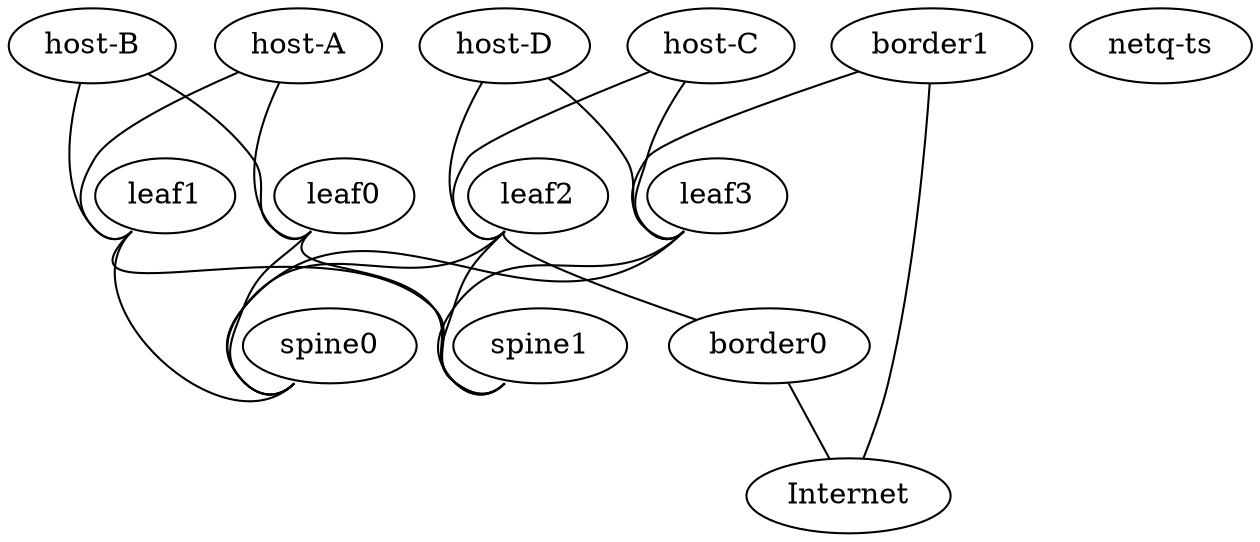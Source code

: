 graph "netris-ai" {
  "spine0" [ memory="1024" os="cumulus-vx-3.7.15" cpus="1"]
  "spine1" [ memory="1024" os="cumulus-vx-3.7.15" cpus="1"]
  "leaf0" [ memory="1024" os="cumulus-vx-3.7.15" cpus="1"]
  "leaf1" [ memory="1024" os="cumulus-vx-3.7.15" cpus="1"]
  "leaf2" [ memory="1024" os="cumulus-vx-3.7.15" cpus="1"]
  "leaf3" [ memory="1024" os="cumulus-vx-3.7.15" cpus="1"]
  "host-A" [ memory="1024" os="generic/ubuntu1804" cpus="1"]
  "host-B" [ memory="1024" os="generic/ubuntu1804" cpus="1"]
  "host-C" [ memory="1024" os="generic/ubuntu1804" cpus="1"]
  "host-D" [ memory="1024" os="generic/ubuntu1804" cpus="1"]
  "Internet" [ memory="1024" os="generic/ubuntu1804" cpus="1"]
  "border0" [ memory="1024" os="generic/ubuntu1804" cpus="1"]
  "border1" [ memory="1024" os="generic/ubuntu1804" cpus="1"]
  "netq-ts" [ os="netq-ts-cloud-4.1.1" ]
    "leaf0":"swp1" -- "spine0":"swp1"
    "leaf1":"swp1" -- "spine0":"swp2"
    "leaf0":"swp2" -- "spine1":"swp1"
    "leaf1":"swp2" -- "spine1":"swp2"
    "host-A":"eth1" -- "leaf0":"swp3"
    "host-A":"eth2" -- "leaf1":"swp3"
    "host-B":"eth2" -- "leaf1":"swp4"
    "host-B":"eth1" -- "leaf0":"swp4"
    "border1":"eth2" -- "Internet":"eth2"
    "border0":"eth2" -- "Internet":"eth1"
    "leaf2":"swp1" -- "spine0":"swp3"
    "leaf2":"swp2" -- "spine1":"swp3"
    "host-C":"eth1" -- "leaf2":"swp3"
    "host-D":"eth1" -- "leaf2":"swp4"
    "leaf2":"swp5" -- "border0":"eth1"
    "leaf3":"swp1" -- "spine0":"swp4"
    "leaf3":"swp2" -- "spine1":"swp4"
    "host-C":"eth2" -- "leaf3":"swp3"
    "host-D":"eth2" -- "leaf3":"swp4"
    "border1":"eth1" -- "leaf3":"swp5"
}